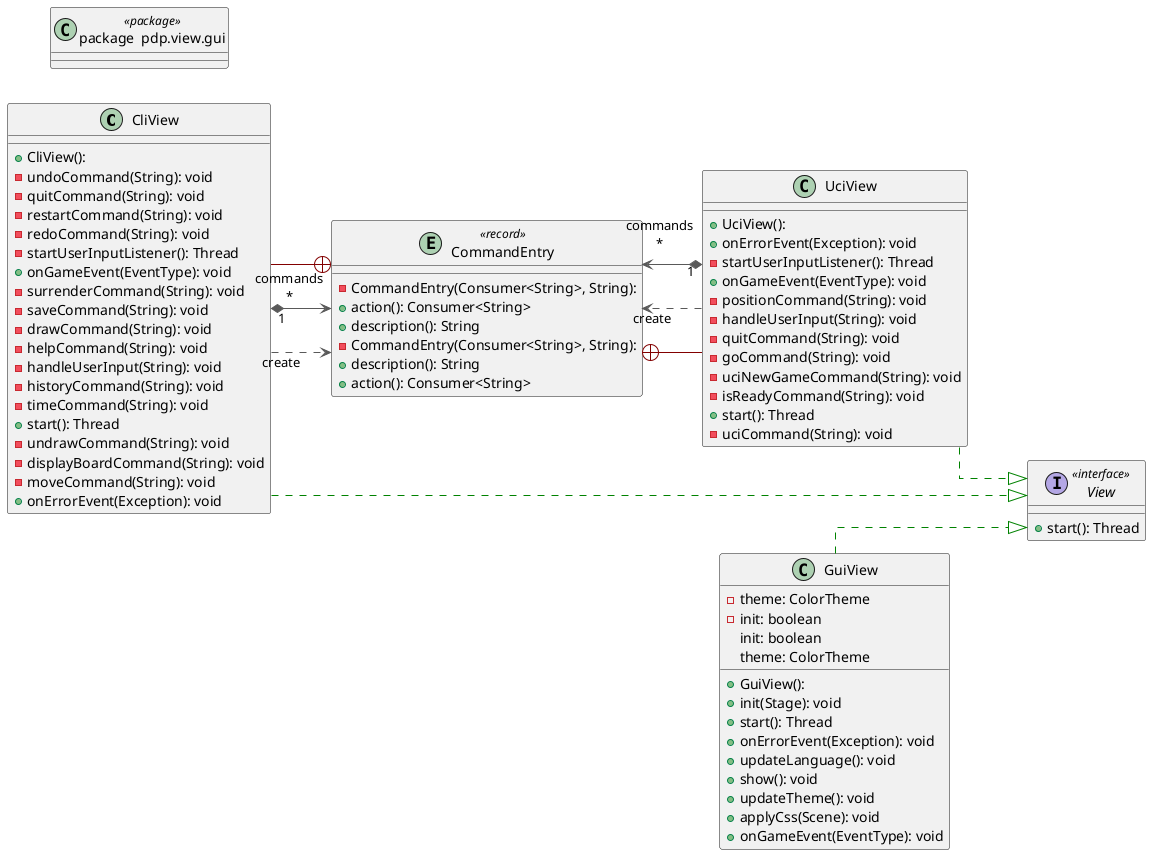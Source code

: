 @startuml

left to right direction
skinparam linetype ortho

class CliView {
  + CliView(): 
  - undoCommand(String): void
  - quitCommand(String): void
  - restartCommand(String): void
  - redoCommand(String): void
  - startUserInputListener(): Thread
  + onGameEvent(EventType): void
  - surrenderCommand(String): void
  - saveCommand(String): void
  - drawCommand(String): void
  - helpCommand(String): void
  - handleUserInput(String): void
  - historyCommand(String): void
  - timeCommand(String): void
  + start(): Thread
  - undrawCommand(String): void
  - displayBoardCommand(String): void
  - moveCommand(String): void
  + onErrorEvent(Exception): void
}
entity CommandEntry << record >> {
  - CommandEntry(Consumer<String>, String): 
  + action(): Consumer<String>
  + description(): String
}
entity CommandEntry << record >> {
  - CommandEntry(Consumer<String>, String): 
  + description(): String
  + action(): Consumer<String>
}
class GuiView {
  + GuiView(): 
  - theme: ColorTheme
  - init: boolean
  + init(Stage): void
  + start(): Thread
  + onErrorEvent(Exception): void
  + updateLanguage(): void
  + show(): void
  + updateTheme(): void
  + applyCss(Scene): void
  + onGameEvent(EventType): void
   init: boolean
   theme: ColorTheme
}
class UciView {
  + UciView(): 
  + onErrorEvent(Exception): void
  - startUserInputListener(): Thread
  + onGameEvent(EventType): void
  - positionCommand(String): void
  - handleUserInput(String): void
  - quitCommand(String): void
  - goCommand(String): void
  - uciNewGameCommand(String): void
  - isReadyCommand(String): void
  + start(): Thread
  - uciCommand(String): void
}
interface View << interface >> {
  + start(): Thread
}
class node6 as "package  pdp.view.gui" << package >>

CliView       -[#595959,dashed]->  CommandEntry : "«create»"
CliView      "1" *-[#595959,plain]-> "commands\n*" CommandEntry 
CliView       -[#008200,dashed]-^  View         
CommandEntry  +-[#820000,plain]-  CliView      
CommandEntry  +-[#820000,plain]-  UciView      
GuiView       -[#008200,dashed]-^  View         
UciView       -[#595959,dashed]->  CommandEntry : "«create»"
UciView      "1" *-[#595959,plain]-> "commands\n*" CommandEntry 
UciView       -[#008200,dashed]-^  View         
@enduml
